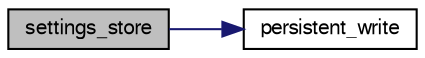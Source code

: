 digraph "settings_store"
{
  edge [fontname="FreeSans",fontsize="10",labelfontname="FreeSans",labelfontsize="10"];
  node [fontname="FreeSans",fontsize="10",shape=record];
  rankdir="LR";
  Node1 [label="settings_store",height=0.2,width=0.4,color="black", fillcolor="grey75", style="filled", fontcolor="black"];
  Node1 -> Node2 [color="midnightblue",fontsize="10",style="solid",fontname="FreeSans"];
  Node2 [label="persistent_write",height=0.2,width=0.4,color="black", fillcolor="white", style="filled",URL="$chibios_2modules_2core_2settings__arch_8c.html#a069b2bcf8fcf2d115466efa163c7583e"];
}
